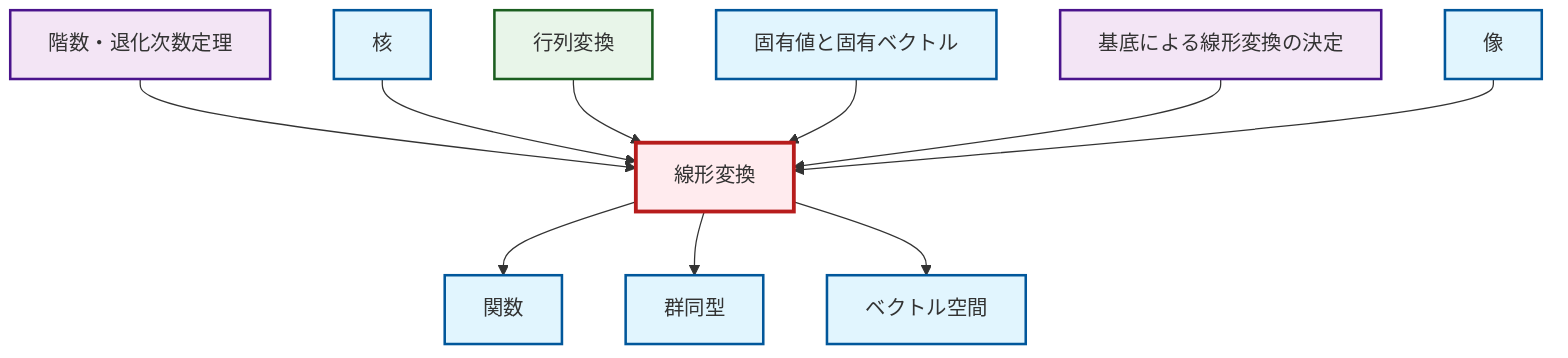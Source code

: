 graph TD
    classDef definition fill:#e1f5fe,stroke:#01579b,stroke-width:2px
    classDef theorem fill:#f3e5f5,stroke:#4a148c,stroke-width:2px
    classDef axiom fill:#fff3e0,stroke:#e65100,stroke-width:2px
    classDef example fill:#e8f5e9,stroke:#1b5e20,stroke-width:2px
    classDef current fill:#ffebee,stroke:#b71c1c,stroke-width:3px
    ex-matrix-transformation["行列変換"]:::example
    def-image["像"]:::definition
    def-function["関数"]:::definition
    def-eigenvalue-eigenvector["固有値と固有ベクトル"]:::definition
    def-linear-transformation["線形変換"]:::definition
    def-vector-space["ベクトル空間"]:::definition
    thm-rank-nullity["階数・退化次数定理"]:::theorem
    thm-linear-transformation-basis["基底による線形変換の決定"]:::theorem
    def-kernel["核"]:::definition
    def-isomorphism["群同型"]:::definition
    thm-rank-nullity --> def-linear-transformation
    def-kernel --> def-linear-transformation
    def-linear-transformation --> def-function
    def-linear-transformation --> def-isomorphism
    ex-matrix-transformation --> def-linear-transformation
    def-linear-transformation --> def-vector-space
    def-eigenvalue-eigenvector --> def-linear-transformation
    thm-linear-transformation-basis --> def-linear-transformation
    def-image --> def-linear-transformation
    class def-linear-transformation current